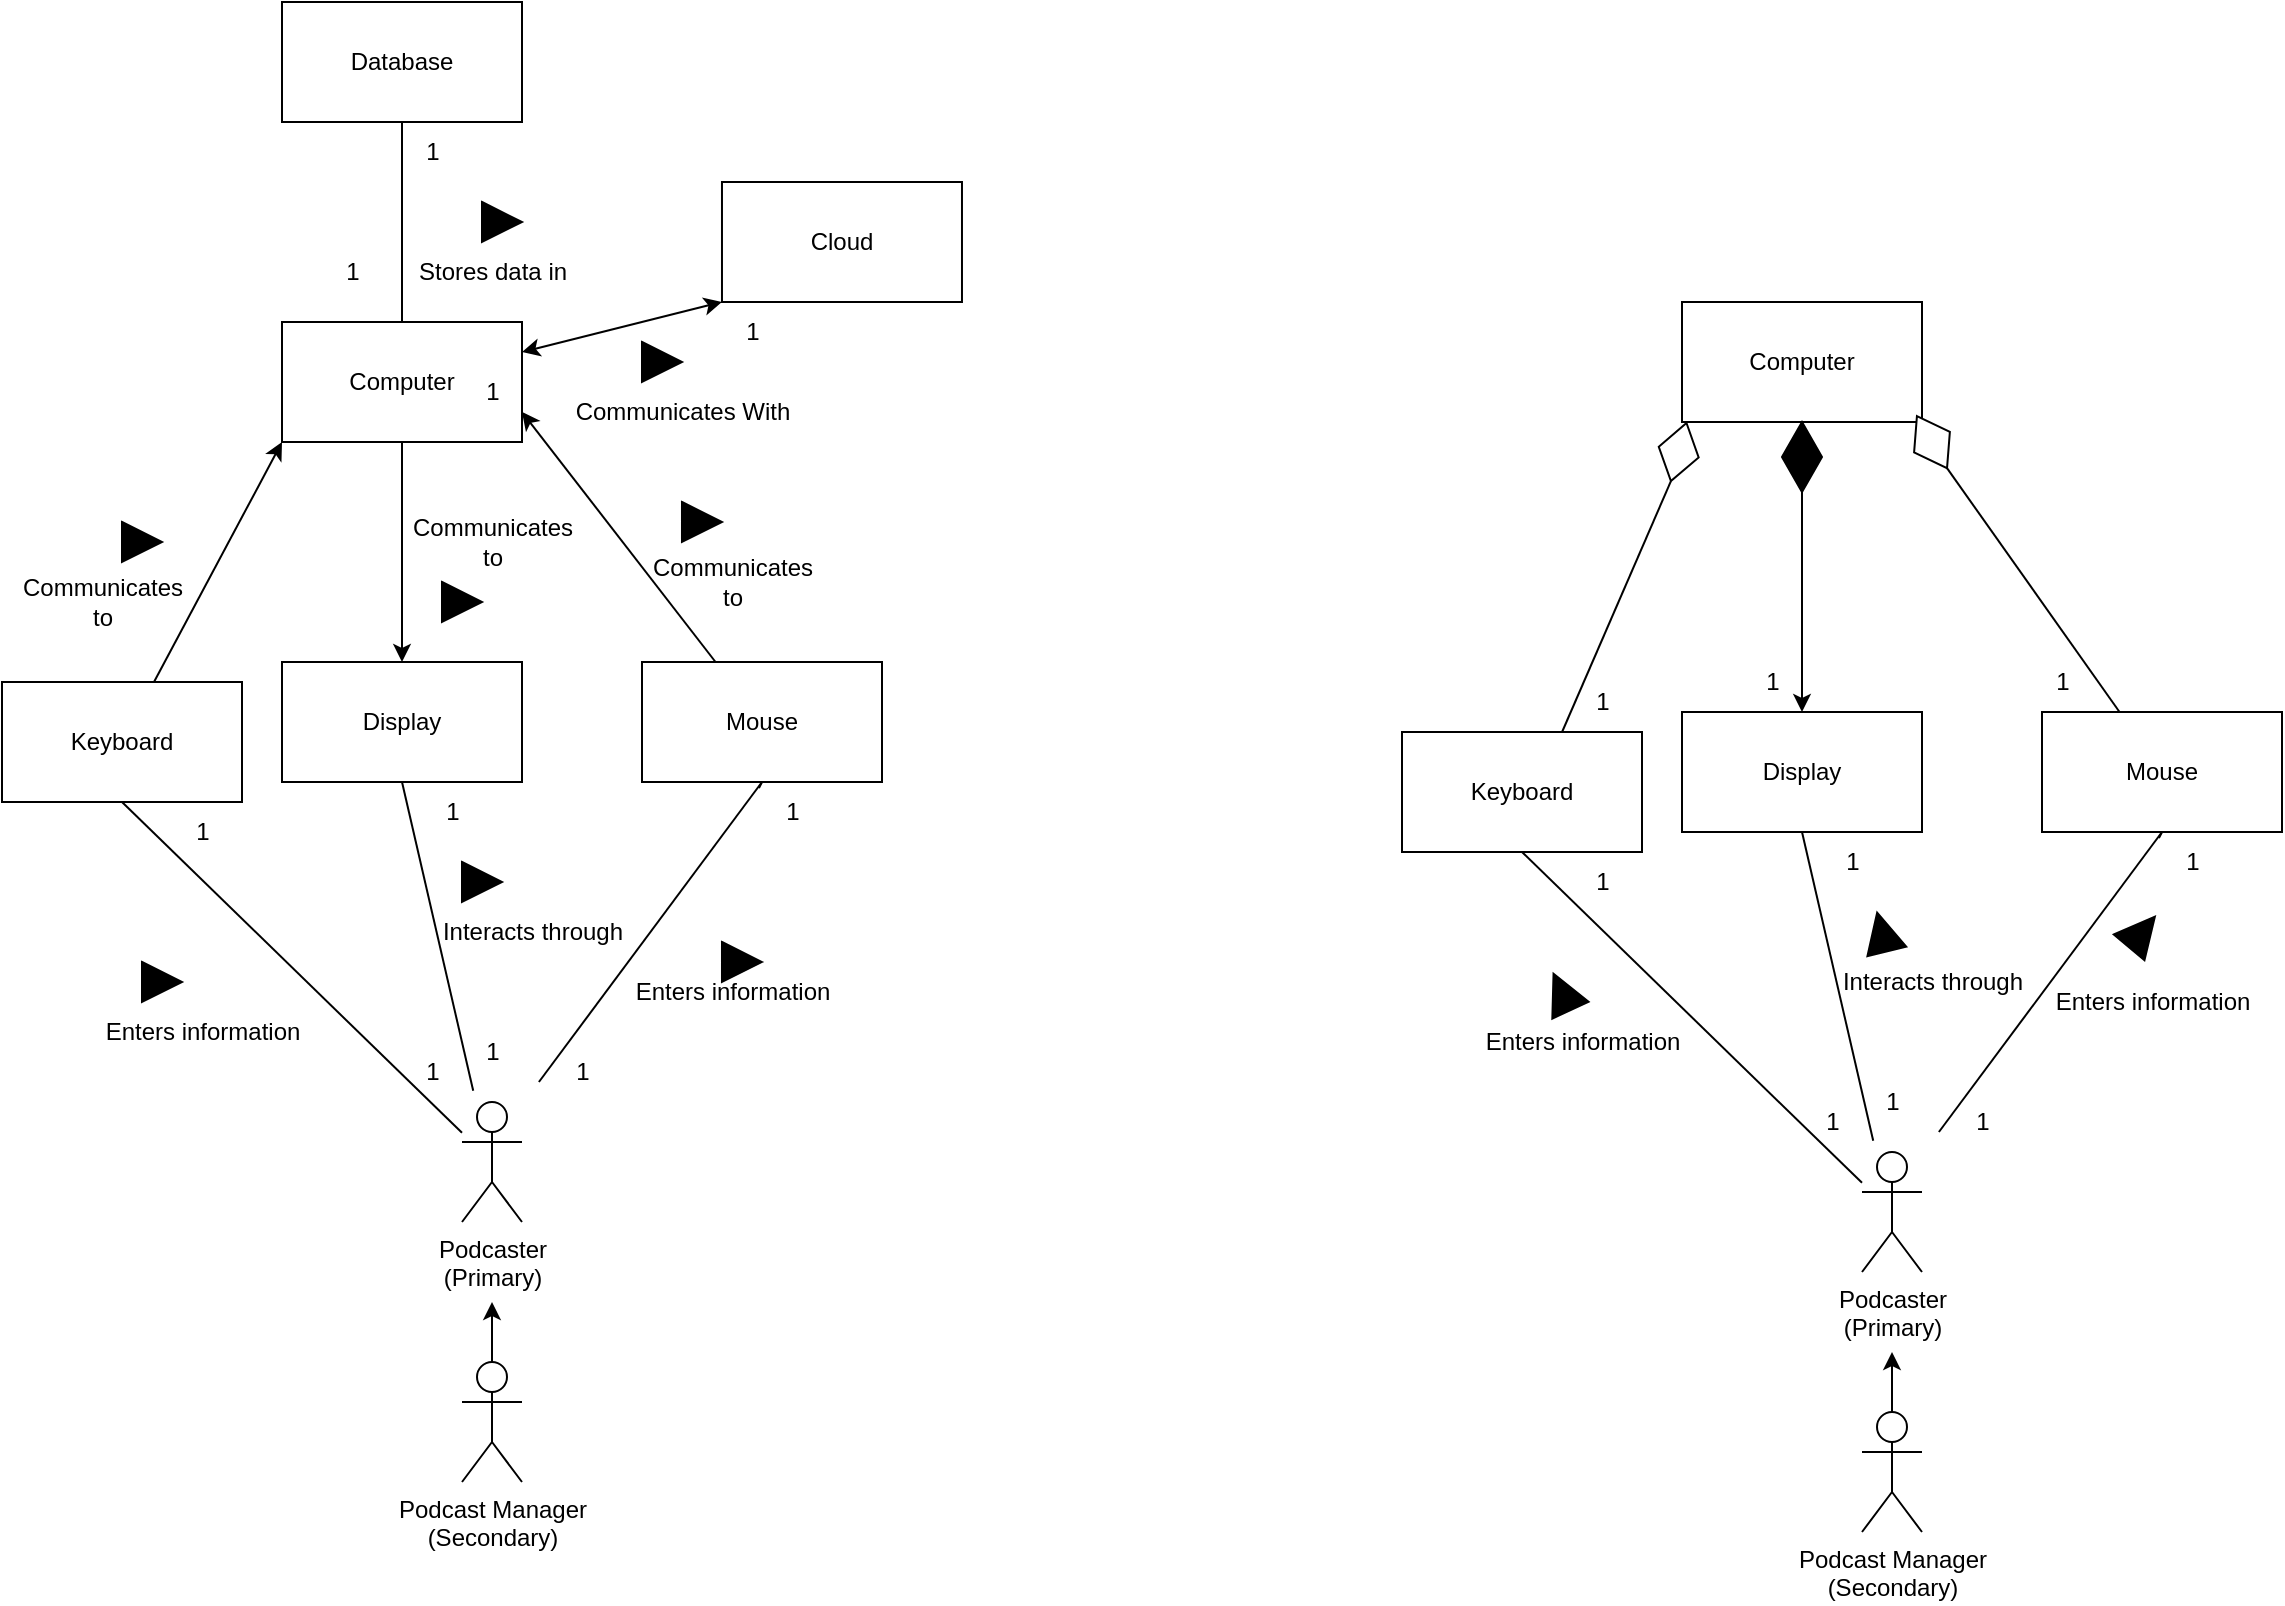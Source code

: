 <mxfile version="21.6.8" type="device">
  <diagram name="Page-1" id="-hiMTYVra8NEYJS90R-R">
    <mxGraphModel dx="1434" dy="2056" grid="1" gridSize="10" guides="1" tooltips="1" connect="1" arrows="1" fold="1" page="1" pageScale="1" pageWidth="850" pageHeight="1100" math="0" shadow="0">
      <root>
        <mxCell id="0" />
        <mxCell id="1" parent="0" />
        <mxCell id="3mSz3onfg45XP_qRRyP_-27" style="rounded=0;orthogonalLoop=1;jettySize=auto;html=1;entryX=0.5;entryY=1;entryDx=0;entryDy=0;endArrow=none;endFill=0;" parent="1" edge="1">
          <mxGeometry relative="1" as="geometry">
            <mxPoint x="498.474" y="323.048" as="sourcePoint" />
            <mxPoint x="500" y="320" as="targetPoint" />
          </mxGeometry>
        </mxCell>
        <mxCell id="3mSz3onfg45XP_qRRyP_-7" value="Podcaster&lt;br&gt;(Primary)" style="shape=umlActor;verticalLabelPosition=bottom;verticalAlign=top;html=1;outlineConnect=0;" parent="1" vertex="1">
          <mxGeometry x="350" y="480" width="30" height="60" as="geometry" />
        </mxCell>
        <mxCell id="3mSz3onfg45XP_qRRyP_-19" value="1" style="text;html=1;align=center;verticalAlign=middle;resizable=0;points=[];autosize=1;strokeColor=none;fillColor=none;" parent="1" vertex="1">
          <mxGeometry x="320" y="450" width="30" height="30" as="geometry" />
        </mxCell>
        <mxCell id="3mSz3onfg45XP_qRRyP_-29" value="1" style="text;html=1;align=center;verticalAlign=middle;resizable=0;points=[];autosize=1;strokeColor=none;fillColor=none;" parent="1" vertex="1">
          <mxGeometry x="350" y="440" width="30" height="30" as="geometry" />
        </mxCell>
        <mxCell id="3mSz3onfg45XP_qRRyP_-30" value="1" style="text;html=1;align=center;verticalAlign=middle;resizable=0;points=[];autosize=1;strokeColor=none;fillColor=none;" parent="1" vertex="1">
          <mxGeometry x="395" y="450" width="30" height="30" as="geometry" />
        </mxCell>
        <mxCell id="3mSz3onfg45XP_qRRyP_-78" style="rounded=0;orthogonalLoop=1;jettySize=auto;html=1;entryX=0;entryY=1;entryDx=0;entryDy=0;" parent="1" source="3mSz3onfg45XP_qRRyP_-32" target="3mSz3onfg45XP_qRRyP_-51" edge="1">
          <mxGeometry relative="1" as="geometry" />
        </mxCell>
        <mxCell id="3mSz3onfg45XP_qRRyP_-32" value="Keyboard" style="rounded=0;whiteSpace=wrap;html=1;" parent="1" vertex="1">
          <mxGeometry x="120" y="270" width="120" height="60" as="geometry" />
        </mxCell>
        <mxCell id="3mSz3onfg45XP_qRRyP_-81" style="rounded=0;orthogonalLoop=1;jettySize=auto;html=1;entryX=1;entryY=0.75;entryDx=0;entryDy=0;" parent="1" source="3mSz3onfg45XP_qRRyP_-33" target="3mSz3onfg45XP_qRRyP_-51" edge="1">
          <mxGeometry relative="1" as="geometry" />
        </mxCell>
        <mxCell id="3mSz3onfg45XP_qRRyP_-33" value="Mouse" style="rounded=0;whiteSpace=wrap;html=1;" parent="1" vertex="1">
          <mxGeometry x="440" y="260" width="120" height="60" as="geometry" />
        </mxCell>
        <mxCell id="3mSz3onfg45XP_qRRyP_-79" value="" style="edgeStyle=orthogonalEdgeStyle;rounded=0;orthogonalLoop=1;jettySize=auto;html=1;entryX=1;entryY=0;entryDx=0;entryDy=0;" parent="1" source="3mSz3onfg45XP_qRRyP_-35" target="3mSz3onfg45XP_qRRyP_-35" edge="1">
          <mxGeometry relative="1" as="geometry">
            <Array as="points">
              <mxPoint x="360" y="260" />
            </Array>
          </mxGeometry>
        </mxCell>
        <mxCell id="3mSz3onfg45XP_qRRyP_-35" value="Display" style="rounded=0;whiteSpace=wrap;html=1;" parent="1" vertex="1">
          <mxGeometry x="260" y="260" width="120" height="60" as="geometry" />
        </mxCell>
        <mxCell id="3mSz3onfg45XP_qRRyP_-37" value="Enters information" style="text;html=1;align=center;verticalAlign=middle;resizable=0;points=[];autosize=1;strokeColor=none;fillColor=none;" parent="1" vertex="1">
          <mxGeometry x="160" y="430" width="120" height="30" as="geometry" />
        </mxCell>
        <mxCell id="3mSz3onfg45XP_qRRyP_-38" value="Enters information" style="text;html=1;align=center;verticalAlign=middle;resizable=0;points=[];autosize=1;strokeColor=none;fillColor=none;" parent="1" vertex="1">
          <mxGeometry x="425" y="410" width="120" height="30" as="geometry" />
        </mxCell>
        <mxCell id="3mSz3onfg45XP_qRRyP_-42" value="" style="rounded=0;orthogonalLoop=1;jettySize=auto;html=1;entryX=0.5;entryY=1;entryDx=0;entryDy=0;endArrow=none;endFill=0;exitX=0.187;exitY=1.147;exitDx=0;exitDy=0;exitPerimeter=0;" parent="1" source="3mSz3onfg45XP_qRRyP_-29" target="3mSz3onfg45XP_qRRyP_-35" edge="1">
          <mxGeometry relative="1" as="geometry">
            <mxPoint x="350.0" y="457.08" as="sourcePoint" />
            <mxPoint x="323.586" y="349.999" as="targetPoint" />
          </mxGeometry>
        </mxCell>
        <mxCell id="3mSz3onfg45XP_qRRyP_-50" style="rounded=0;orthogonalLoop=1;jettySize=auto;html=1;endArrow=none;endFill=0;exitX=0.5;exitY=1;exitDx=0;exitDy=0;" parent="1" source="3mSz3onfg45XP_qRRyP_-32" target="3mSz3onfg45XP_qRRyP_-7" edge="1">
          <mxGeometry relative="1" as="geometry">
            <mxPoint x="197.686" y="357.028" as="sourcePoint" />
          </mxGeometry>
        </mxCell>
        <mxCell id="3mSz3onfg45XP_qRRyP_-49" value="" style="rounded=0;orthogonalLoop=1;jettySize=auto;html=1;entryX=0.5;entryY=1;entryDx=0;entryDy=0;endArrow=none;endFill=0;" parent="1" target="3mSz3onfg45XP_qRRyP_-33" edge="1">
          <mxGeometry relative="1" as="geometry">
            <mxPoint x="388.45" y="470" as="sourcePoint" />
            <mxPoint x="479.993" y="358.123" as="targetPoint" />
          </mxGeometry>
        </mxCell>
        <mxCell id="3mSz3onfg45XP_qRRyP_-70" style="edgeStyle=orthogonalEdgeStyle;rounded=0;orthogonalLoop=1;jettySize=auto;html=1;entryX=0.5;entryY=1;entryDx=0;entryDy=0;endArrow=none;endFill=0;" parent="1" source="3mSz3onfg45XP_qRRyP_-51" target="3mSz3onfg45XP_qRRyP_-52" edge="1">
          <mxGeometry relative="1" as="geometry" />
        </mxCell>
        <mxCell id="3mSz3onfg45XP_qRRyP_-80" style="edgeStyle=orthogonalEdgeStyle;rounded=0;orthogonalLoop=1;jettySize=auto;html=1;entryX=0.5;entryY=0;entryDx=0;entryDy=0;" parent="1" source="3mSz3onfg45XP_qRRyP_-51" target="3mSz3onfg45XP_qRRyP_-35" edge="1">
          <mxGeometry relative="1" as="geometry" />
        </mxCell>
        <mxCell id="3mSz3onfg45XP_qRRyP_-83" style="rounded=0;orthogonalLoop=1;jettySize=auto;html=1;entryX=0;entryY=1;entryDx=0;entryDy=0;startArrow=classic;startFill=1;" parent="1" source="3mSz3onfg45XP_qRRyP_-51" target="3mSz3onfg45XP_qRRyP_-53" edge="1">
          <mxGeometry relative="1" as="geometry" />
        </mxCell>
        <mxCell id="3mSz3onfg45XP_qRRyP_-51" value="Computer" style="rounded=0;whiteSpace=wrap;html=1;" parent="1" vertex="1">
          <mxGeometry x="260" y="90" width="120" height="60" as="geometry" />
        </mxCell>
        <mxCell id="3mSz3onfg45XP_qRRyP_-52" value="Database" style="rounded=0;whiteSpace=wrap;html=1;" parent="1" vertex="1">
          <mxGeometry x="260" y="-70" width="120" height="60" as="geometry" />
        </mxCell>
        <mxCell id="3mSz3onfg45XP_qRRyP_-53" value="Cloud" style="rounded=0;whiteSpace=wrap;html=1;" parent="1" vertex="1">
          <mxGeometry x="479.99" y="20" width="120" height="60" as="geometry" />
        </mxCell>
        <mxCell id="3mSz3onfg45XP_qRRyP_-67" style="edgeStyle=orthogonalEdgeStyle;rounded=0;orthogonalLoop=1;jettySize=auto;html=1;" parent="1" source="3mSz3onfg45XP_qRRyP_-54" edge="1">
          <mxGeometry relative="1" as="geometry">
            <mxPoint x="365" y="580" as="targetPoint" />
          </mxGeometry>
        </mxCell>
        <mxCell id="3mSz3onfg45XP_qRRyP_-54" value="Podcast Manager&lt;br&gt;(Secondary)" style="shape=umlActor;verticalLabelPosition=bottom;verticalAlign=top;html=1;outlineConnect=0;" parent="1" vertex="1">
          <mxGeometry x="350" y="610" width="30" height="60" as="geometry" />
        </mxCell>
        <mxCell id="3mSz3onfg45XP_qRRyP_-56" value="" style="triangle;whiteSpace=wrap;html=1;fillColor=#000000;" parent="1" vertex="1">
          <mxGeometry x="190" y="410" width="20" height="20" as="geometry" />
        </mxCell>
        <mxCell id="3mSz3onfg45XP_qRRyP_-57" value="" style="triangle;whiteSpace=wrap;html=1;fillColor=#000000;" parent="1" vertex="1">
          <mxGeometry x="479.99" y="400" width="20" height="20" as="geometry" />
        </mxCell>
        <mxCell id="3mSz3onfg45XP_qRRyP_-60" value="" style="triangle;whiteSpace=wrap;html=1;fillColor=#000000;" parent="1" vertex="1">
          <mxGeometry x="350" y="360" width="20" height="20" as="geometry" />
        </mxCell>
        <mxCell id="3mSz3onfg45XP_qRRyP_-62" value="Interacts through" style="text;html=1;align=center;verticalAlign=middle;resizable=0;points=[];autosize=1;strokeColor=none;fillColor=none;" parent="1" vertex="1">
          <mxGeometry x="330" y="380" width="110" height="30" as="geometry" />
        </mxCell>
        <mxCell id="3mSz3onfg45XP_qRRyP_-69" value="Communicates&lt;br&gt;to" style="text;html=1;align=center;verticalAlign=middle;resizable=0;points=[];autosize=1;strokeColor=none;fillColor=none;" parent="1" vertex="1">
          <mxGeometry x="120" y="210" width="100" height="40" as="geometry" />
        </mxCell>
        <mxCell id="3mSz3onfg45XP_qRRyP_-71" value="Stores data in" style="text;html=1;align=center;verticalAlign=middle;resizable=0;points=[];autosize=1;strokeColor=none;fillColor=none;" parent="1" vertex="1">
          <mxGeometry x="315" y="50" width="100" height="30" as="geometry" />
        </mxCell>
        <mxCell id="3mSz3onfg45XP_qRRyP_-74" value="1" style="text;html=1;align=center;verticalAlign=middle;resizable=0;points=[];autosize=1;strokeColor=none;fillColor=none;" parent="1" vertex="1">
          <mxGeometry x="205" y="330" width="30" height="30" as="geometry" />
        </mxCell>
        <mxCell id="3mSz3onfg45XP_qRRyP_-75" value="1" style="text;html=1;align=center;verticalAlign=middle;resizable=0;points=[];autosize=1;strokeColor=none;fillColor=none;" parent="1" vertex="1">
          <mxGeometry x="499.99" y="320" width="30" height="30" as="geometry" />
        </mxCell>
        <mxCell id="3mSz3onfg45XP_qRRyP_-76" value="1" style="text;html=1;align=center;verticalAlign=middle;resizable=0;points=[];autosize=1;strokeColor=none;fillColor=none;" parent="1" vertex="1">
          <mxGeometry x="330" y="320" width="30" height="30" as="geometry" />
        </mxCell>
        <mxCell id="3mSz3onfg45XP_qRRyP_-77" value="1" style="text;html=1;align=center;verticalAlign=middle;resizable=0;points=[];autosize=1;strokeColor=none;fillColor=none;" parent="1" vertex="1">
          <mxGeometry x="320" y="-10" width="30" height="30" as="geometry" />
        </mxCell>
        <mxCell id="3mSz3onfg45XP_qRRyP_-84" value="Communicates With" style="text;html=1;align=center;verticalAlign=middle;resizable=0;points=[];autosize=1;strokeColor=none;fillColor=none;" parent="1" vertex="1">
          <mxGeometry x="395" y="120" width="130" height="30" as="geometry" />
        </mxCell>
        <mxCell id="3mSz3onfg45XP_qRRyP_-85" value="1" style="text;html=1;align=center;verticalAlign=middle;resizable=0;points=[];autosize=1;strokeColor=none;fillColor=none;" parent="1" vertex="1">
          <mxGeometry x="479.99" y="80" width="30" height="30" as="geometry" />
        </mxCell>
        <mxCell id="3mSz3onfg45XP_qRRyP_-86" value="1" style="text;html=1;align=center;verticalAlign=middle;resizable=0;points=[];autosize=1;strokeColor=none;fillColor=none;" parent="1" vertex="1">
          <mxGeometry x="350" y="110" width="30" height="30" as="geometry" />
        </mxCell>
        <mxCell id="3mSz3onfg45XP_qRRyP_-88" value="Communicates&lt;br&gt;to" style="text;html=1;align=center;verticalAlign=middle;resizable=0;points=[];autosize=1;strokeColor=none;fillColor=none;" parent="1" vertex="1">
          <mxGeometry x="435" y="200" width="100" height="40" as="geometry" />
        </mxCell>
        <mxCell id="3mSz3onfg45XP_qRRyP_-89" value="Communicates&lt;br&gt;to" style="text;html=1;align=center;verticalAlign=middle;resizable=0;points=[];autosize=1;strokeColor=none;fillColor=none;" parent="1" vertex="1">
          <mxGeometry x="315" y="180" width="100" height="40" as="geometry" />
        </mxCell>
        <mxCell id="3mSz3onfg45XP_qRRyP_-90" value="" style="triangle;whiteSpace=wrap;html=1;fillColor=#000000;" parent="1" vertex="1">
          <mxGeometry x="459.99" y="180" width="20" height="20" as="geometry" />
        </mxCell>
        <mxCell id="3mSz3onfg45XP_qRRyP_-91" value="" style="triangle;whiteSpace=wrap;html=1;fillColor=#000000;" parent="1" vertex="1">
          <mxGeometry x="340" y="220" width="20" height="20" as="geometry" />
        </mxCell>
        <mxCell id="3mSz3onfg45XP_qRRyP_-96" value="" style="triangle;whiteSpace=wrap;html=1;fillColor=#000000;" parent="1" vertex="1">
          <mxGeometry x="180" y="190" width="20" height="20" as="geometry" />
        </mxCell>
        <mxCell id="3mSz3onfg45XP_qRRyP_-97" value="" style="triangle;whiteSpace=wrap;html=1;fillColor=#000000;" parent="1" vertex="1">
          <mxGeometry x="440" y="100" width="20" height="20" as="geometry" />
        </mxCell>
        <mxCell id="3mSz3onfg45XP_qRRyP_-98" value="" style="triangle;whiteSpace=wrap;html=1;fillColor=#000000;" parent="1" vertex="1">
          <mxGeometry x="360" y="30" width="20" height="20" as="geometry" />
        </mxCell>
        <mxCell id="3mSz3onfg45XP_qRRyP_-100" value="1" style="text;html=1;align=center;verticalAlign=middle;resizable=0;points=[];autosize=1;strokeColor=none;fillColor=none;" parent="1" vertex="1">
          <mxGeometry x="280" y="50" width="30" height="30" as="geometry" />
        </mxCell>
        <mxCell id="rqCUpofp0GI7SjvbgFwu-34" style="rounded=0;orthogonalLoop=1;jettySize=auto;html=1;entryX=0.5;entryY=1;entryDx=0;entryDy=0;endArrow=none;endFill=0;" edge="1" parent="1">
          <mxGeometry relative="1" as="geometry">
            <mxPoint x="1198.474" y="348.048" as="sourcePoint" />
            <mxPoint x="1200" y="345" as="targetPoint" />
          </mxGeometry>
        </mxCell>
        <mxCell id="rqCUpofp0GI7SjvbgFwu-35" value="Podcaster&lt;br&gt;(Primary)" style="shape=umlActor;verticalLabelPosition=bottom;verticalAlign=top;html=1;outlineConnect=0;" vertex="1" parent="1">
          <mxGeometry x="1050" y="505" width="30" height="60" as="geometry" />
        </mxCell>
        <mxCell id="rqCUpofp0GI7SjvbgFwu-36" value="1" style="text;html=1;align=center;verticalAlign=middle;resizable=0;points=[];autosize=1;strokeColor=none;fillColor=none;" vertex="1" parent="1">
          <mxGeometry x="1020" y="475" width="30" height="30" as="geometry" />
        </mxCell>
        <mxCell id="rqCUpofp0GI7SjvbgFwu-37" value="1" style="text;html=1;align=center;verticalAlign=middle;resizable=0;points=[];autosize=1;strokeColor=none;fillColor=none;" vertex="1" parent="1">
          <mxGeometry x="1050" y="465" width="30" height="30" as="geometry" />
        </mxCell>
        <mxCell id="rqCUpofp0GI7SjvbgFwu-38" value="1" style="text;html=1;align=center;verticalAlign=middle;resizable=0;points=[];autosize=1;strokeColor=none;fillColor=none;" vertex="1" parent="1">
          <mxGeometry x="1095" y="475" width="30" height="30" as="geometry" />
        </mxCell>
        <mxCell id="rqCUpofp0GI7SjvbgFwu-39" style="rounded=0;orthogonalLoop=1;jettySize=auto;html=1;entryX=0.5;entryY=1;entryDx=0;entryDy=0;exitX=0.667;exitY=0;exitDx=0;exitDy=0;exitPerimeter=0;endArrow=none;endFill=0;" edge="1" parent="1" source="rqCUpofp0GI7SjvbgFwu-40" target="rqCUpofp0GI7SjvbgFwu-65">
          <mxGeometry relative="1" as="geometry">
            <mxPoint x="905" y="286.99" as="sourcePoint" />
            <mxPoint x="954.01" y="175.0" as="targetPoint" />
          </mxGeometry>
        </mxCell>
        <mxCell id="rqCUpofp0GI7SjvbgFwu-40" value="Keyboard" style="rounded=0;whiteSpace=wrap;html=1;" vertex="1" parent="1">
          <mxGeometry x="820" y="295" width="120" height="60" as="geometry" />
        </mxCell>
        <mxCell id="rqCUpofp0GI7SjvbgFwu-41" style="rounded=0;orthogonalLoop=1;jettySize=auto;html=1;entryX=0.5;entryY=1;entryDx=0;entryDy=0;endArrow=none;endFill=0;" edge="1" parent="1" source="rqCUpofp0GI7SjvbgFwu-42" target="rqCUpofp0GI7SjvbgFwu-66">
          <mxGeometry relative="1" as="geometry">
            <mxPoint x="1100" y="175" as="targetPoint" />
          </mxGeometry>
        </mxCell>
        <mxCell id="rqCUpofp0GI7SjvbgFwu-42" value="Mouse" style="rounded=0;whiteSpace=wrap;html=1;" vertex="1" parent="1">
          <mxGeometry x="1140" y="285" width="120" height="60" as="geometry" />
        </mxCell>
        <mxCell id="rqCUpofp0GI7SjvbgFwu-43" value="" style="edgeStyle=orthogonalEdgeStyle;rounded=0;orthogonalLoop=1;jettySize=auto;html=1;entryX=1;entryY=0;entryDx=0;entryDy=0;" edge="1" parent="1" source="rqCUpofp0GI7SjvbgFwu-44" target="rqCUpofp0GI7SjvbgFwu-44">
          <mxGeometry relative="1" as="geometry">
            <Array as="points">
              <mxPoint x="1060" y="285" />
            </Array>
          </mxGeometry>
        </mxCell>
        <mxCell id="rqCUpofp0GI7SjvbgFwu-44" value="Display" style="rounded=0;whiteSpace=wrap;html=1;" vertex="1" parent="1">
          <mxGeometry x="960" y="285" width="120" height="60" as="geometry" />
        </mxCell>
        <mxCell id="rqCUpofp0GI7SjvbgFwu-45" value="Enters information" style="text;html=1;align=center;verticalAlign=middle;resizable=0;points=[];autosize=1;strokeColor=none;fillColor=none;" vertex="1" parent="1">
          <mxGeometry x="850" y="435" width="120" height="30" as="geometry" />
        </mxCell>
        <mxCell id="rqCUpofp0GI7SjvbgFwu-46" value="Enters information" style="text;html=1;align=center;verticalAlign=middle;resizable=0;points=[];autosize=1;strokeColor=none;fillColor=none;" vertex="1" parent="1">
          <mxGeometry x="1135" y="415" width="120" height="30" as="geometry" />
        </mxCell>
        <mxCell id="rqCUpofp0GI7SjvbgFwu-47" value="" style="rounded=0;orthogonalLoop=1;jettySize=auto;html=1;entryX=0.5;entryY=1;entryDx=0;entryDy=0;endArrow=none;endFill=0;exitX=0.187;exitY=1.147;exitDx=0;exitDy=0;exitPerimeter=0;" edge="1" parent="1" source="rqCUpofp0GI7SjvbgFwu-37" target="rqCUpofp0GI7SjvbgFwu-44">
          <mxGeometry relative="1" as="geometry">
            <mxPoint x="1050" y="482.08" as="sourcePoint" />
            <mxPoint x="1023.586" y="374.999" as="targetPoint" />
          </mxGeometry>
        </mxCell>
        <mxCell id="rqCUpofp0GI7SjvbgFwu-48" style="rounded=0;orthogonalLoop=1;jettySize=auto;html=1;endArrow=none;endFill=0;exitX=0.5;exitY=1;exitDx=0;exitDy=0;" edge="1" parent="1" source="rqCUpofp0GI7SjvbgFwu-40" target="rqCUpofp0GI7SjvbgFwu-35">
          <mxGeometry relative="1" as="geometry">
            <mxPoint x="897.686" y="382.028" as="sourcePoint" />
          </mxGeometry>
        </mxCell>
        <mxCell id="rqCUpofp0GI7SjvbgFwu-49" value="" style="rounded=0;orthogonalLoop=1;jettySize=auto;html=1;entryX=0.5;entryY=1;entryDx=0;entryDy=0;endArrow=none;endFill=0;" edge="1" parent="1" target="rqCUpofp0GI7SjvbgFwu-42">
          <mxGeometry relative="1" as="geometry">
            <mxPoint x="1088.45" y="495" as="sourcePoint" />
            <mxPoint x="1179.993" y="383.123" as="targetPoint" />
          </mxGeometry>
        </mxCell>
        <mxCell id="rqCUpofp0GI7SjvbgFwu-50" style="edgeStyle=orthogonalEdgeStyle;rounded=0;orthogonalLoop=1;jettySize=auto;html=1;entryX=0.5;entryY=0;entryDx=0;entryDy=0;" edge="1" parent="1" source="rqCUpofp0GI7SjvbgFwu-51" target="rqCUpofp0GI7SjvbgFwu-44">
          <mxGeometry relative="1" as="geometry" />
        </mxCell>
        <mxCell id="rqCUpofp0GI7SjvbgFwu-51" value="Computer" style="rounded=0;whiteSpace=wrap;html=1;" vertex="1" parent="1">
          <mxGeometry x="960" y="80" width="120" height="60" as="geometry" />
        </mxCell>
        <mxCell id="rqCUpofp0GI7SjvbgFwu-52" style="edgeStyle=orthogonalEdgeStyle;rounded=0;orthogonalLoop=1;jettySize=auto;html=1;" edge="1" parent="1" source="rqCUpofp0GI7SjvbgFwu-53">
          <mxGeometry relative="1" as="geometry">
            <mxPoint x="1065" y="605" as="targetPoint" />
          </mxGeometry>
        </mxCell>
        <mxCell id="rqCUpofp0GI7SjvbgFwu-53" value="Podcast Manager&lt;br&gt;(Secondary)" style="shape=umlActor;verticalLabelPosition=bottom;verticalAlign=top;html=1;outlineConnect=0;" vertex="1" parent="1">
          <mxGeometry x="1050" y="635" width="30" height="60" as="geometry" />
        </mxCell>
        <mxCell id="rqCUpofp0GI7SjvbgFwu-54" value="" style="triangle;whiteSpace=wrap;html=1;fillColor=#000000;rotation=-115;" vertex="1" parent="1">
          <mxGeometry x="890" y="415" width="20" height="20" as="geometry" />
        </mxCell>
        <mxCell id="rqCUpofp0GI7SjvbgFwu-55" value="" style="triangle;whiteSpace=wrap;html=1;fillColor=#000000;rotation=-50;" vertex="1" parent="1">
          <mxGeometry x="1180" y="385" width="20" height="20" as="geometry" />
        </mxCell>
        <mxCell id="rqCUpofp0GI7SjvbgFwu-56" value="" style="triangle;whiteSpace=wrap;html=1;fillColor=#000000;rotation=-104;" vertex="1" parent="1">
          <mxGeometry x="1050" y="385" width="20" height="20" as="geometry" />
        </mxCell>
        <mxCell id="rqCUpofp0GI7SjvbgFwu-57" value="Interacts through" style="text;html=1;align=center;verticalAlign=middle;resizable=0;points=[];autosize=1;strokeColor=none;fillColor=none;" vertex="1" parent="1">
          <mxGeometry x="1030" y="405" width="110" height="30" as="geometry" />
        </mxCell>
        <mxCell id="rqCUpofp0GI7SjvbgFwu-58" value="1" style="text;html=1;align=center;verticalAlign=middle;resizable=0;points=[];autosize=1;strokeColor=none;fillColor=none;" vertex="1" parent="1">
          <mxGeometry x="905" y="355" width="30" height="30" as="geometry" />
        </mxCell>
        <mxCell id="rqCUpofp0GI7SjvbgFwu-59" value="1" style="text;html=1;align=center;verticalAlign=middle;resizable=0;points=[];autosize=1;strokeColor=none;fillColor=none;" vertex="1" parent="1">
          <mxGeometry x="1199.99" y="345" width="30" height="30" as="geometry" />
        </mxCell>
        <mxCell id="rqCUpofp0GI7SjvbgFwu-60" value="1" style="text;html=1;align=center;verticalAlign=middle;resizable=0;points=[];autosize=1;strokeColor=none;fillColor=none;" vertex="1" parent="1">
          <mxGeometry x="1030" y="345" width="30" height="30" as="geometry" />
        </mxCell>
        <mxCell id="rqCUpofp0GI7SjvbgFwu-61" value="1" style="text;html=1;align=center;verticalAlign=middle;resizable=0;points=[];autosize=1;strokeColor=none;fillColor=none;" vertex="1" parent="1">
          <mxGeometry x="905" y="265" width="30" height="30" as="geometry" />
        </mxCell>
        <mxCell id="rqCUpofp0GI7SjvbgFwu-62" value="1" style="text;html=1;align=center;verticalAlign=middle;resizable=0;points=[];autosize=1;strokeColor=none;fillColor=none;" vertex="1" parent="1">
          <mxGeometry x="990" y="255" width="30" height="30" as="geometry" />
        </mxCell>
        <mxCell id="rqCUpofp0GI7SjvbgFwu-63" value="1" style="text;html=1;align=center;verticalAlign=middle;resizable=0;points=[];autosize=1;strokeColor=none;fillColor=none;" vertex="1" parent="1">
          <mxGeometry x="1135" y="255" width="30" height="30" as="geometry" />
        </mxCell>
        <mxCell id="rqCUpofp0GI7SjvbgFwu-64" value="" style="rhombus;whiteSpace=wrap;html=1;fillColor=#000000;rotation=0;" vertex="1" parent="1">
          <mxGeometry x="1010" y="140" width="20" height="35" as="geometry" />
        </mxCell>
        <mxCell id="rqCUpofp0GI7SjvbgFwu-65" value="" style="rhombus;whiteSpace=wrap;html=1;fillColor=#FFFFFF;rotation=15;" vertex="1" parent="1">
          <mxGeometry x="948.03" y="140" width="20.65" height="30.08" as="geometry" />
        </mxCell>
        <mxCell id="rqCUpofp0GI7SjvbgFwu-66" value="" style="rhombus;whiteSpace=wrap;html=1;fillColor=#FFFFFF;rotation=-30;" vertex="1" parent="1">
          <mxGeometry x="1074.671" y="135.0" width="20.65" height="30.08" as="geometry" />
        </mxCell>
      </root>
    </mxGraphModel>
  </diagram>
</mxfile>
